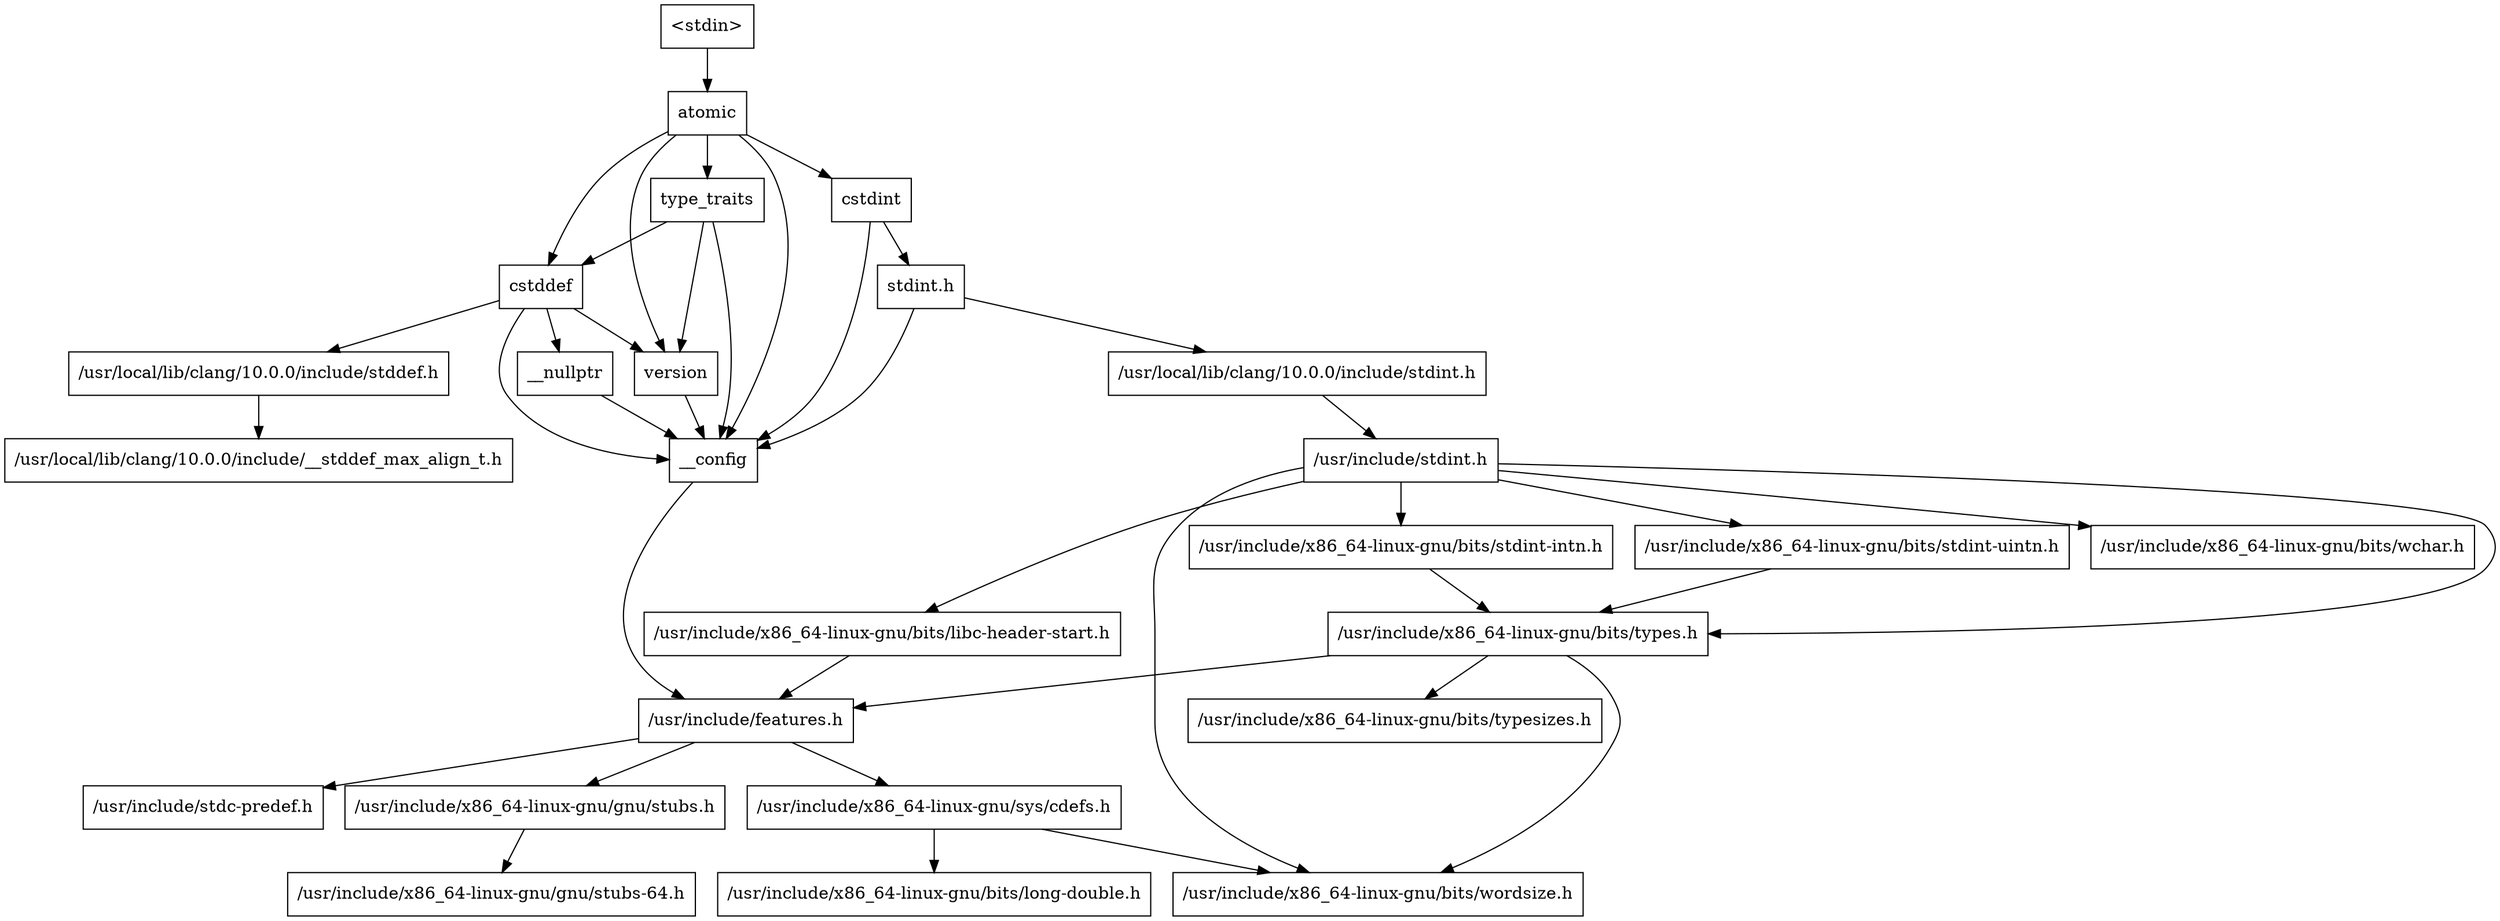 digraph "dependencies" {
  header_0 [ shape="box", label="\<stdin\>" ];
  header_1 [ shape="box", label="atomic" ];
  header_11 [ shape="box", label="cstddef" ];
  header_12 [ shape="box", label="version" ];
  header_13 [ shape="box", label="/usr/local/lib/clang/10.0.0/include/stddef.h" ];
  header_14 [ shape="box", label="/usr/local/lib/clang/10.0.0/include/__stddef_max_align_t.h" ];
  header_15 [ shape="box", label="__nullptr" ];
  header_16 [ shape="box", label="cstdint" ];
  header_17 [ shape="box", label="stdint.h" ];
  header_18 [ shape="box", label="/usr/local/lib/clang/10.0.0/include/stdint.h" ];
  header_19 [ shape="box", label="/usr/include/stdint.h" ];
  header_2 [ shape="box", label="__config" ];
  header_20 [ shape="box", label="/usr/include/x86_64-linux-gnu/bits/libc-header-start.h" ];
  header_21 [ shape="box", label="/usr/include/x86_64-linux-gnu/bits/types.h" ];
  header_22 [ shape="box", label="/usr/include/x86_64-linux-gnu/bits/typesizes.h" ];
  header_23 [ shape="box", label="/usr/include/x86_64-linux-gnu/bits/wchar.h" ];
  header_24 [ shape="box", label="/usr/include/x86_64-linux-gnu/bits/stdint-intn.h" ];
  header_25 [ shape="box", label="/usr/include/x86_64-linux-gnu/bits/stdint-uintn.h" ];
  header_26 [ shape="box", label="type_traits" ];
  header_3 [ shape="box", label="/usr/include/features.h" ];
  header_4 [ shape="box", label="/usr/include/stdc-predef.h" ];
  header_5 [ shape="box", label="/usr/include/x86_64-linux-gnu/sys/cdefs.h" ];
  header_6 [ shape="box", label="/usr/include/x86_64-linux-gnu/bits/wordsize.h" ];
  header_7 [ shape="box", label="/usr/include/x86_64-linux-gnu/bits/long-double.h" ];
  header_8 [ shape="box", label="/usr/include/x86_64-linux-gnu/gnu/stubs.h" ];
  header_9 [ shape="box", label="/usr/include/x86_64-linux-gnu/gnu/stubs-64.h" ];
  header_25 -> header_21;
  header_24 -> header_21;
  header_26 -> header_2;
  header_26 -> header_11;
  header_26 -> header_12;
  header_21 -> header_6;
  header_21 -> header_3;
  header_21 -> header_22;
  header_20 -> header_3;
  header_5 -> header_6;
  header_5 -> header_7;
  header_2 -> header_3;
  header_3 -> header_4;
  header_3 -> header_5;
  header_3 -> header_8;
  header_0 -> header_1;
  header_1 -> header_16;
  header_1 -> header_26;
  header_1 -> header_2;
  header_1 -> header_11;
  header_1 -> header_12;
  header_8 -> header_9;
  header_15 -> header_2;
  header_16 -> header_17;
  header_16 -> header_2;
  header_17 -> header_18;
  header_17 -> header_2;
  header_11 -> header_15;
  header_11 -> header_2;
  header_11 -> header_12;
  header_11 -> header_13;
  header_12 -> header_2;
  header_13 -> header_14;
  header_18 -> header_19;
  header_19 -> header_25;
  header_19 -> header_24;
  header_19 -> header_21;
  header_19 -> header_20;
  header_19 -> header_23;
  header_19 -> header_6;
}